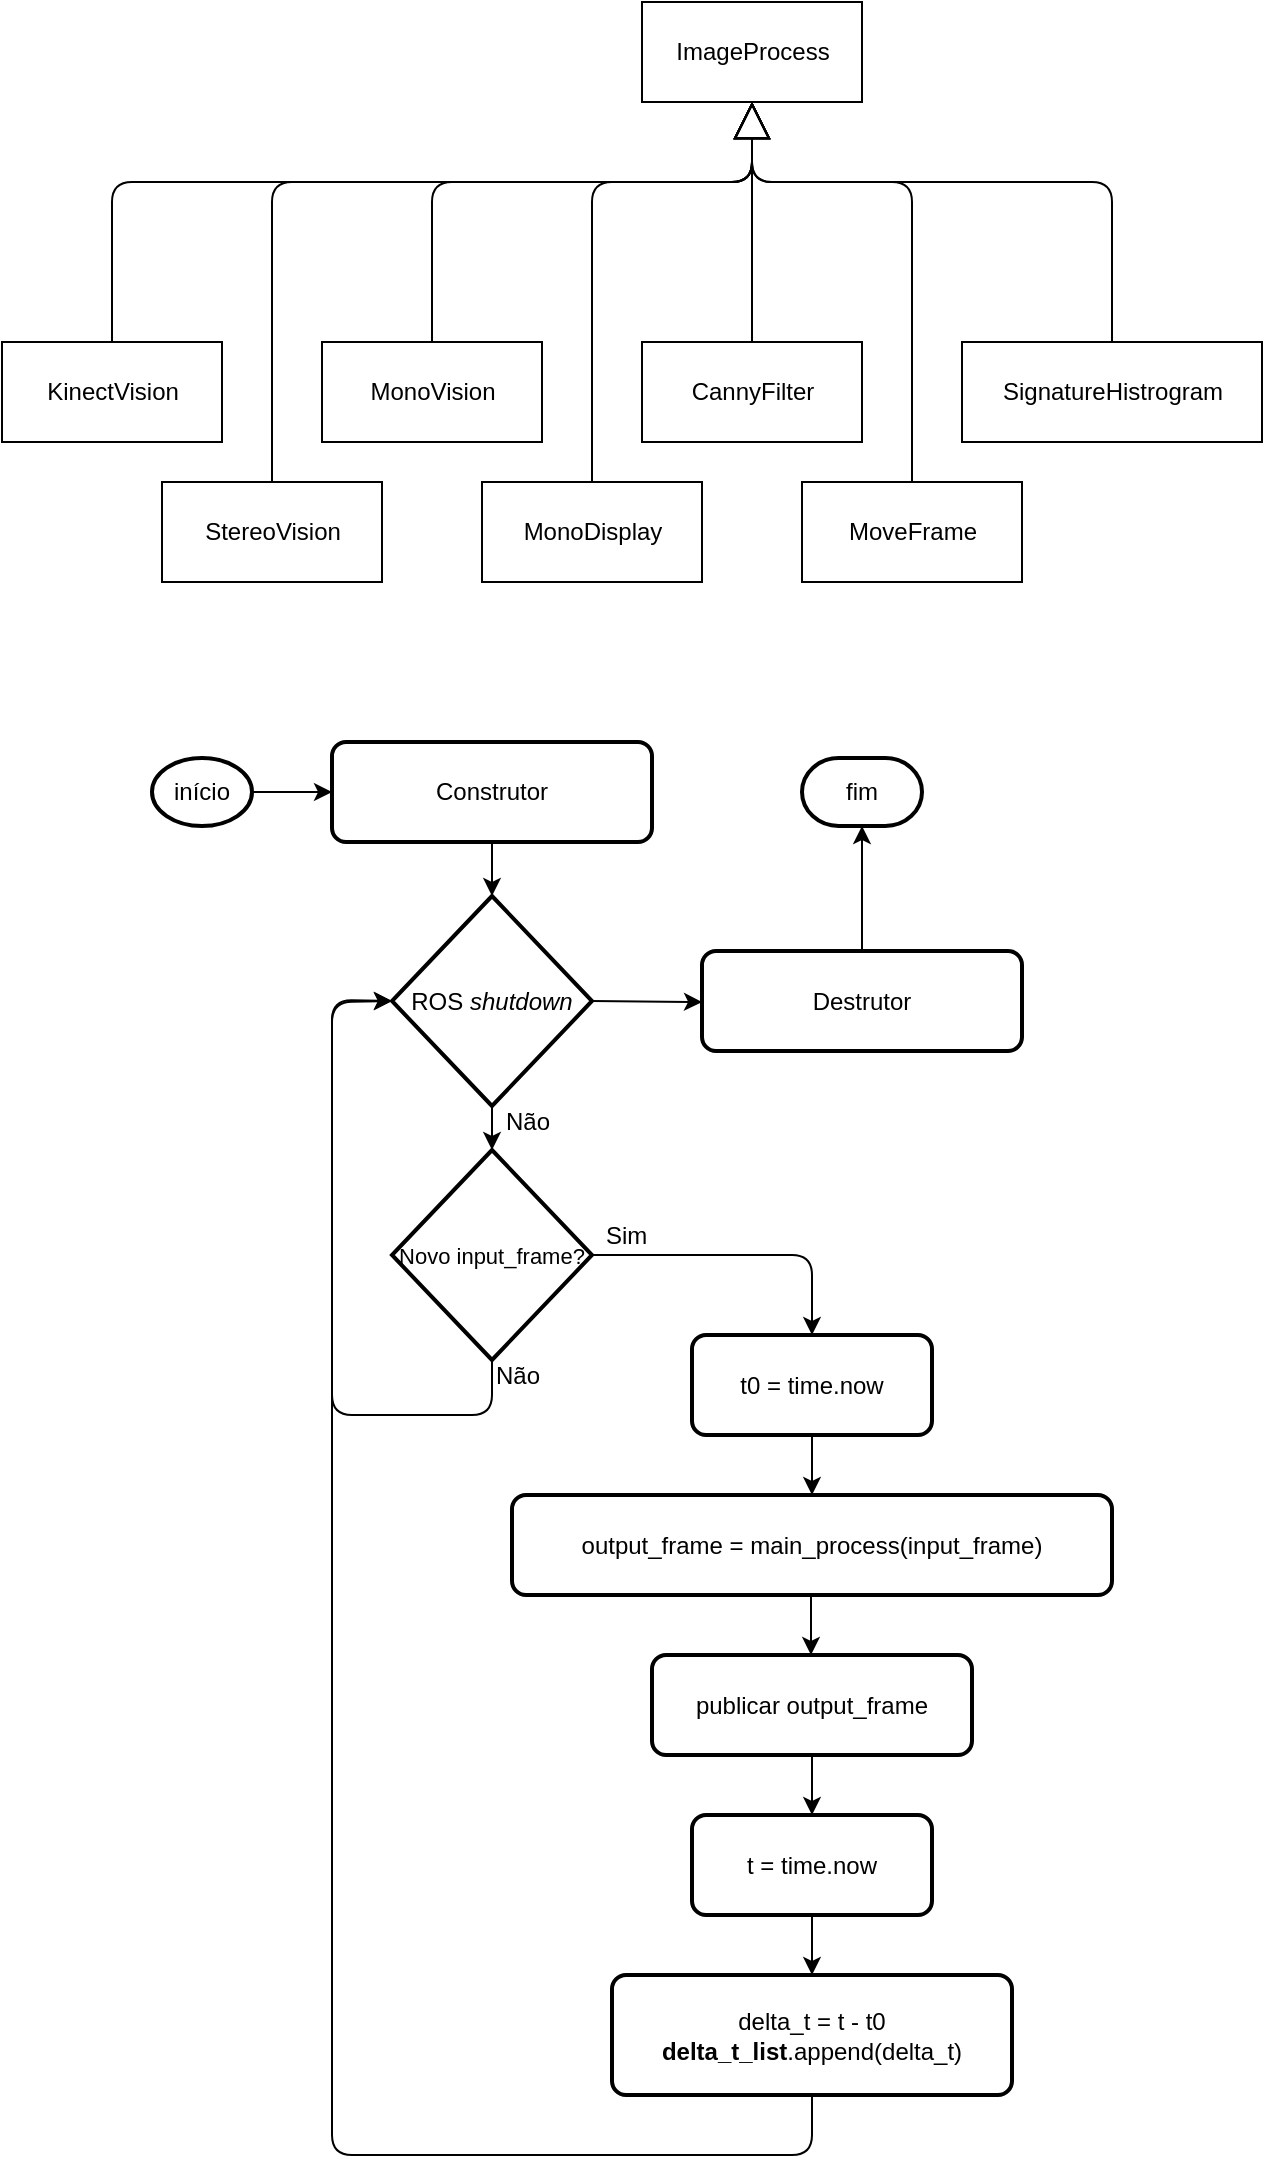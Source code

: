 <mxfile version="12.2.4" type="github" pages="1">
  <diagram id="saa-o_RgMr1QN5M-2xFA" name="Page-1">
    <mxGraphModel dx="2635" dy="1270" grid="1" gridSize="10" guides="1" tooltips="1" connect="1" arrows="1" fold="1" page="1" pageScale="1" pageWidth="827" pageHeight="1169" math="0" shadow="0">
      <root>
        <mxCell id="0"/>
        <mxCell id="1" parent="0"/>
        <mxCell id="_agyN7dg8QGKkC9jqSgM-10" value="ImageProcess" style="html=1;" parent="1" vertex="1">
          <mxGeometry x="400" y="70" width="110" height="50" as="geometry"/>
        </mxCell>
        <mxCell id="_agyN7dg8QGKkC9jqSgM-11" value="KinectVision" style="html=1;" parent="1" vertex="1">
          <mxGeometry x="80" y="240" width="110" height="50" as="geometry"/>
        </mxCell>
        <mxCell id="_agyN7dg8QGKkC9jqSgM-12" value="CannyFilter" style="html=1;" parent="1" vertex="1">
          <mxGeometry x="400" y="240" width="110" height="50" as="geometry"/>
        </mxCell>
        <mxCell id="_agyN7dg8QGKkC9jqSgM-13" value="MonoVision" style="html=1;" parent="1" vertex="1">
          <mxGeometry x="240" y="240" width="110" height="50" as="geometry"/>
        </mxCell>
        <mxCell id="_agyN7dg8QGKkC9jqSgM-27" value="MonoDisplay" style="html=1;" parent="1" vertex="1">
          <mxGeometry x="320" y="310" width="110" height="50" as="geometry"/>
        </mxCell>
        <mxCell id="_agyN7dg8QGKkC9jqSgM-75" value="" style="endArrow=block;endSize=16;endFill=0;html=1;exitX=0.5;exitY=0;exitDx=0;exitDy=0;entryX=0.5;entryY=1;entryDx=0;entryDy=0;" parent="1" source="_agyN7dg8QGKkC9jqSgM-11" target="_agyN7dg8QGKkC9jqSgM-10" edge="1">
          <mxGeometry width="160" relative="1" as="geometry">
            <mxPoint x="160" y="119.5" as="sourcePoint"/>
            <mxPoint x="320" y="119.5" as="targetPoint"/>
            <Array as="points">
              <mxPoint x="135" y="160"/>
              <mxPoint x="320" y="160"/>
              <mxPoint x="455" y="160"/>
            </Array>
          </mxGeometry>
        </mxCell>
        <mxCell id="_agyN7dg8QGKkC9jqSgM-76" value="StereoVision" style="html=1;" parent="1" vertex="1">
          <mxGeometry x="160" y="310" width="110" height="50" as="geometry"/>
        </mxCell>
        <mxCell id="_agyN7dg8QGKkC9jqSgM-78" value="" style="endArrow=block;endSize=16;endFill=0;html=1;exitX=0.5;exitY=0;exitDx=0;exitDy=0;entryX=0.5;entryY=1;entryDx=0;entryDy=0;" parent="1" source="_agyN7dg8QGKkC9jqSgM-13" edge="1">
          <mxGeometry width="160" relative="1" as="geometry">
            <mxPoint x="135" y="240" as="sourcePoint"/>
            <mxPoint x="455" y="120" as="targetPoint"/>
            <Array as="points">
              <mxPoint x="295" y="160"/>
              <mxPoint x="320" y="160"/>
              <mxPoint x="455" y="160"/>
            </Array>
          </mxGeometry>
        </mxCell>
        <mxCell id="_agyN7dg8QGKkC9jqSgM-79" value="" style="endArrow=block;endSize=16;endFill=0;html=1;exitX=0.5;exitY=0;exitDx=0;exitDy=0;entryX=0.5;entryY=1;entryDx=0;entryDy=0;" parent="1" source="_agyN7dg8QGKkC9jqSgM-12" target="_agyN7dg8QGKkC9jqSgM-10" edge="1">
          <mxGeometry width="160" relative="1" as="geometry">
            <mxPoint x="305" y="250" as="sourcePoint"/>
            <mxPoint x="465" y="130" as="targetPoint"/>
            <Array as="points">
              <mxPoint x="455" y="170"/>
            </Array>
          </mxGeometry>
        </mxCell>
        <mxCell id="_agyN7dg8QGKkC9jqSgM-80" value="" style="endArrow=block;endSize=16;endFill=0;html=1;entryX=0.5;entryY=1;entryDx=0;entryDy=0;exitX=0.5;exitY=0;exitDx=0;exitDy=0;" parent="1" source="_agyN7dg8QGKkC9jqSgM-76" target="_agyN7dg8QGKkC9jqSgM-10" edge="1">
          <mxGeometry width="160" relative="1" as="geometry">
            <mxPoint x="370" y="240" as="sourcePoint"/>
            <mxPoint x="458" y="120" as="targetPoint"/>
            <Array as="points">
              <mxPoint x="215" y="160"/>
              <mxPoint x="455" y="160"/>
            </Array>
          </mxGeometry>
        </mxCell>
        <mxCell id="_agyN7dg8QGKkC9jqSgM-81" value="" style="endArrow=block;endSize=16;endFill=0;html=1;entryX=0.5;entryY=1;entryDx=0;entryDy=0;exitX=0.5;exitY=0;exitDx=0;exitDy=0;" parent="1" source="_agyN7dg8QGKkC9jqSgM-27" target="_agyN7dg8QGKkC9jqSgM-10" edge="1">
          <mxGeometry width="160" relative="1" as="geometry">
            <mxPoint x="225" y="320" as="sourcePoint"/>
            <mxPoint x="465" y="130" as="targetPoint"/>
            <Array as="points">
              <mxPoint x="375" y="160"/>
              <mxPoint x="455" y="160"/>
            </Array>
          </mxGeometry>
        </mxCell>
        <mxCell id="_agyN7dg8QGKkC9jqSgM-82" value="SignatureHistrogram" style="html=1;" parent="1" vertex="1">
          <mxGeometry x="560" y="240" width="150" height="50" as="geometry"/>
        </mxCell>
        <mxCell id="_agyN7dg8QGKkC9jqSgM-83" value="MoveFrame" style="html=1;" parent="1" vertex="1">
          <mxGeometry x="480" y="310" width="110" height="50" as="geometry"/>
        </mxCell>
        <mxCell id="_agyN7dg8QGKkC9jqSgM-84" value="" style="endArrow=block;endSize=16;endFill=0;html=1;exitX=0.5;exitY=0;exitDx=0;exitDy=0;entryX=0.5;entryY=1;entryDx=0;entryDy=0;" parent="1" source="_agyN7dg8QGKkC9jqSgM-83" target="_agyN7dg8QGKkC9jqSgM-10" edge="1">
          <mxGeometry width="160" relative="1" as="geometry">
            <mxPoint x="465" y="250" as="sourcePoint"/>
            <mxPoint x="450" y="120" as="targetPoint"/>
            <Array as="points">
              <mxPoint x="535" y="160"/>
              <mxPoint x="455" y="160"/>
            </Array>
          </mxGeometry>
        </mxCell>
        <mxCell id="_agyN7dg8QGKkC9jqSgM-85" value="" style="endArrow=block;endSize=16;endFill=0;html=1;exitX=0.5;exitY=0;exitDx=0;exitDy=0;entryX=0.5;entryY=1;entryDx=0;entryDy=0;" parent="1" source="_agyN7dg8QGKkC9jqSgM-82" target="_agyN7dg8QGKkC9jqSgM-10" edge="1">
          <mxGeometry width="160" relative="1" as="geometry">
            <mxPoint x="545" y="320" as="sourcePoint"/>
            <mxPoint x="465" y="130" as="targetPoint"/>
            <Array as="points">
              <mxPoint x="635" y="160"/>
              <mxPoint x="455" y="160"/>
            </Array>
          </mxGeometry>
        </mxCell>
        <mxCell id="EV0ItrwHSoca08S5_GZx-1" value="Construtor" style="rounded=1;whiteSpace=wrap;html=1;absoluteArcSize=1;arcSize=14;strokeWidth=2;" vertex="1" parent="1">
          <mxGeometry x="245" y="440" width="160" height="50" as="geometry"/>
        </mxCell>
        <mxCell id="EV0ItrwHSoca08S5_GZx-3" value="início" style="strokeWidth=2;html=1;shape=mxgraph.flowchart.start_1;whiteSpace=wrap;" vertex="1" parent="1">
          <mxGeometry x="155" y="448" width="50" height="34" as="geometry"/>
        </mxCell>
        <mxCell id="EV0ItrwHSoca08S5_GZx-4" value="t0 = time.now" style="rounded=1;whiteSpace=wrap;html=1;absoluteArcSize=1;arcSize=14;strokeWidth=2;" vertex="1" parent="1">
          <mxGeometry x="425" y="736.5" width="120" height="50" as="geometry"/>
        </mxCell>
        <mxCell id="EV0ItrwHSoca08S5_GZx-5" value="&lt;font style=&quot;font-size: 11px&quot;&gt;Novo input_frame?&lt;/font&gt;" style="strokeWidth=2;html=1;shape=mxgraph.flowchart.decision;whiteSpace=wrap;" vertex="1" parent="1">
          <mxGeometry x="275" y="644" width="100" height="105" as="geometry"/>
        </mxCell>
        <mxCell id="EV0ItrwHSoca08S5_GZx-6" value="t = time.now" style="rounded=1;whiteSpace=wrap;html=1;absoluteArcSize=1;arcSize=14;strokeWidth=2;" vertex="1" parent="1">
          <mxGeometry x="425" y="976.5" width="120" height="50" as="geometry"/>
        </mxCell>
        <mxCell id="EV0ItrwHSoca08S5_GZx-7" value="output_frame = main_process(input_frame)" style="rounded=1;whiteSpace=wrap;html=1;absoluteArcSize=1;arcSize=14;strokeWidth=2;" vertex="1" parent="1">
          <mxGeometry x="335" y="816.5" width="300" height="50" as="geometry"/>
        </mxCell>
        <mxCell id="EV0ItrwHSoca08S5_GZx-8" value="Sim" style="text;html=1;resizable=0;points=[];autosize=1;align=left;verticalAlign=top;spacingTop=-4;" vertex="1" parent="1">
          <mxGeometry x="380" y="676.5" width="40" height="20" as="geometry"/>
        </mxCell>
        <mxCell id="EV0ItrwHSoca08S5_GZx-11" value="" style="endArrow=classic;html=1;entryX=0.5;entryY=0;entryDx=0;entryDy=0;exitX=1;exitY=0.5;exitDx=0;exitDy=0;exitPerimeter=0;" edge="1" parent="1" source="EV0ItrwHSoca08S5_GZx-5" target="EV0ItrwHSoca08S5_GZx-4">
          <mxGeometry width="50" height="50" relative="1" as="geometry">
            <mxPoint x="115" y="1016.5" as="sourcePoint"/>
            <mxPoint x="165" y="966.5" as="targetPoint"/>
            <Array as="points">
              <mxPoint x="485" y="696.5"/>
            </Array>
          </mxGeometry>
        </mxCell>
        <mxCell id="EV0ItrwHSoca08S5_GZx-12" value="Não" style="text;html=1;resizable=0;points=[];autosize=1;align=left;verticalAlign=top;spacingTop=-4;" vertex="1" parent="1">
          <mxGeometry x="325" y="746.5" width="40" height="20" as="geometry"/>
        </mxCell>
        <mxCell id="EV0ItrwHSoca08S5_GZx-13" value="" style="endArrow=classic;html=1;entryX=0.5;entryY=0;entryDx=0;entryDy=0;exitX=0.5;exitY=1;exitDx=0;exitDy=0;" edge="1" parent="1" source="EV0ItrwHSoca08S5_GZx-4" target="EV0ItrwHSoca08S5_GZx-7">
          <mxGeometry width="50" height="50" relative="1" as="geometry">
            <mxPoint x="35" y="1016.5" as="sourcePoint"/>
            <mxPoint x="85" y="966.5" as="targetPoint"/>
          </mxGeometry>
        </mxCell>
        <mxCell id="EV0ItrwHSoca08S5_GZx-14" value="" style="endArrow=classic;html=1;entryX=0.5;entryY=0;entryDx=0;entryDy=0;exitX=0.5;exitY=1;exitDx=0;exitDy=0;" edge="1" parent="1">
          <mxGeometry width="50" height="50" relative="1" as="geometry">
            <mxPoint x="484.5" y="866.5" as="sourcePoint"/>
            <mxPoint x="484.5" y="896.5" as="targetPoint"/>
          </mxGeometry>
        </mxCell>
        <mxCell id="EV0ItrwHSoca08S5_GZx-15" value="" style="endArrow=classic;html=1;exitX=0.5;exitY=1;exitDx=0;exitDy=0;exitPerimeter=0;entryX=0;entryY=0.5;entryDx=0;entryDy=0;entryPerimeter=0;" edge="1" parent="1" source="EV0ItrwHSoca08S5_GZx-5" target="EV0ItrwHSoca08S5_GZx-27">
          <mxGeometry width="50" height="50" relative="1" as="geometry">
            <mxPoint x="145" y="1016.5" as="sourcePoint"/>
            <mxPoint x="250" y="560" as="targetPoint"/>
            <Array as="points">
              <mxPoint x="325" y="776.5"/>
              <mxPoint x="245" y="776.5"/>
              <mxPoint x="245" y="569"/>
            </Array>
          </mxGeometry>
        </mxCell>
        <mxCell id="EV0ItrwHSoca08S5_GZx-18" value="" style="endArrow=classic;html=1;entryX=0;entryY=0.5;entryDx=0;entryDy=0;exitX=1;exitY=0.5;exitDx=0;exitDy=0;exitPerimeter=0;" edge="1" parent="1" source="EV0ItrwHSoca08S5_GZx-3" target="EV0ItrwHSoca08S5_GZx-1">
          <mxGeometry width="50" height="50" relative="1" as="geometry">
            <mxPoint x="115" y="946.5" as="sourcePoint"/>
            <mxPoint x="165" y="896.5" as="targetPoint"/>
          </mxGeometry>
        </mxCell>
        <mxCell id="EV0ItrwHSoca08S5_GZx-19" value="&lt;div&gt;delta_t = t - t0&lt;/div&gt;&lt;div&gt;&lt;b&gt;delta_t_list&lt;/b&gt;.append(delta_t)&lt;/div&gt;" style="rounded=1;whiteSpace=wrap;html=1;absoluteArcSize=1;arcSize=14;strokeWidth=2;" vertex="1" parent="1">
          <mxGeometry x="385" y="1056.5" width="200" height="60" as="geometry"/>
        </mxCell>
        <mxCell id="EV0ItrwHSoca08S5_GZx-22" value="" style="endArrow=classic;html=1;exitX=0.5;exitY=1;exitDx=0;exitDy=0;" edge="1" parent="1" source="EV0ItrwHSoca08S5_GZx-6">
          <mxGeometry width="50" height="50" relative="1" as="geometry">
            <mxPoint x="494.5" y="956.5" as="sourcePoint"/>
            <mxPoint x="485" y="1056.5" as="targetPoint"/>
          </mxGeometry>
        </mxCell>
        <mxCell id="EV0ItrwHSoca08S5_GZx-24" value="publicar output_frame" style="rounded=1;whiteSpace=wrap;html=1;absoluteArcSize=1;arcSize=14;strokeWidth=2;" vertex="1" parent="1">
          <mxGeometry x="405" y="896.5" width="160" height="50" as="geometry"/>
        </mxCell>
        <mxCell id="EV0ItrwHSoca08S5_GZx-25" value="" style="endArrow=classic;html=1;entryX=0.5;entryY=0;entryDx=0;entryDy=0;exitX=0.5;exitY=1;exitDx=0;exitDy=0;" edge="1" parent="1" source="EV0ItrwHSoca08S5_GZx-24" target="EV0ItrwHSoca08S5_GZx-6">
          <mxGeometry width="50" height="50" relative="1" as="geometry">
            <mxPoint x="115" y="1186.5" as="sourcePoint"/>
            <mxPoint x="165" y="1136.5" as="targetPoint"/>
          </mxGeometry>
        </mxCell>
        <mxCell id="EV0ItrwHSoca08S5_GZx-26" value="" style="endArrow=classic;html=1;exitX=0.5;exitY=1;exitDx=0;exitDy=0;entryX=0;entryY=0.5;entryDx=0;entryDy=0;entryPerimeter=0;" edge="1" parent="1" source="EV0ItrwHSoca08S5_GZx-19" target="EV0ItrwHSoca08S5_GZx-27">
          <mxGeometry width="50" height="50" relative="1" as="geometry">
            <mxPoint x="115" y="1186.5" as="sourcePoint"/>
            <mxPoint x="260" y="560" as="targetPoint"/>
            <Array as="points">
              <mxPoint x="485" y="1146.5"/>
              <mxPoint x="245" y="1146.5"/>
              <mxPoint x="245" y="776.5"/>
              <mxPoint x="245" y="570"/>
            </Array>
          </mxGeometry>
        </mxCell>
        <mxCell id="EV0ItrwHSoca08S5_GZx-27" value="ROS &lt;i&gt;shutdown&lt;/i&gt;" style="strokeWidth=2;html=1;shape=mxgraph.flowchart.decision;whiteSpace=wrap;" vertex="1" parent="1">
          <mxGeometry x="275" y="517" width="100" height="105" as="geometry"/>
        </mxCell>
        <mxCell id="EV0ItrwHSoca08S5_GZx-28" value="" style="endArrow=classic;html=1;entryX=0.5;entryY=0;entryDx=0;entryDy=0;entryPerimeter=0;exitX=0.5;exitY=1;exitDx=0;exitDy=0;exitPerimeter=0;" edge="1" parent="1" source="EV0ItrwHSoca08S5_GZx-27" target="EV0ItrwHSoca08S5_GZx-5">
          <mxGeometry width="50" height="50" relative="1" as="geometry">
            <mxPoint x="80" y="1220" as="sourcePoint"/>
            <mxPoint x="360" y="930" as="targetPoint"/>
          </mxGeometry>
        </mxCell>
        <mxCell id="EV0ItrwHSoca08S5_GZx-29" value="" style="endArrow=classic;html=1;entryX=0.5;entryY=0;entryDx=0;entryDy=0;entryPerimeter=0;exitX=0.5;exitY=1;exitDx=0;exitDy=0;" edge="1" parent="1" source="EV0ItrwHSoca08S5_GZx-1" target="EV0ItrwHSoca08S5_GZx-27">
          <mxGeometry width="50" height="50" relative="1" as="geometry">
            <mxPoint x="335" y="632" as="sourcePoint"/>
            <mxPoint x="335" y="654" as="targetPoint"/>
            <Array as="points"/>
          </mxGeometry>
        </mxCell>
        <mxCell id="EV0ItrwHSoca08S5_GZx-30" value="Não" style="text;html=1;resizable=0;points=[];autosize=1;align=left;verticalAlign=top;spacingTop=-4;" vertex="1" parent="1">
          <mxGeometry x="330" y="620" width="40" height="20" as="geometry"/>
        </mxCell>
        <mxCell id="EV0ItrwHSoca08S5_GZx-31" value="" style="endArrow=classic;html=1;exitX=1;exitY=0.5;exitDx=0;exitDy=0;exitPerimeter=0;" edge="1" parent="1" source="EV0ItrwHSoca08S5_GZx-27">
          <mxGeometry width="50" height="50" relative="1" as="geometry">
            <mxPoint x="670" y="790" as="sourcePoint"/>
            <mxPoint x="430" y="570" as="targetPoint"/>
          </mxGeometry>
        </mxCell>
        <mxCell id="EV0ItrwHSoca08S5_GZx-32" value="fim" style="strokeWidth=2;html=1;shape=mxgraph.flowchart.terminator;whiteSpace=wrap;" vertex="1" parent="1">
          <mxGeometry x="480" y="448" width="60" height="34" as="geometry"/>
        </mxCell>
        <mxCell id="EV0ItrwHSoca08S5_GZx-33" value="Destrutor" style="rounded=1;whiteSpace=wrap;html=1;absoluteArcSize=1;arcSize=14;strokeWidth=2;" vertex="1" parent="1">
          <mxGeometry x="430" y="544.5" width="160" height="50" as="geometry"/>
        </mxCell>
        <mxCell id="EV0ItrwHSoca08S5_GZx-34" value="" style="endArrow=classic;html=1;entryX=0.5;entryY=1;entryDx=0;entryDy=0;entryPerimeter=0;exitX=0.5;exitY=0;exitDx=0;exitDy=0;" edge="1" parent="1" source="EV0ItrwHSoca08S5_GZx-33" target="EV0ItrwHSoca08S5_GZx-32">
          <mxGeometry width="50" height="50" relative="1" as="geometry">
            <mxPoint x="80" y="1230" as="sourcePoint"/>
            <mxPoint x="130" y="1180" as="targetPoint"/>
          </mxGeometry>
        </mxCell>
      </root>
    </mxGraphModel>
  </diagram>
</mxfile>
